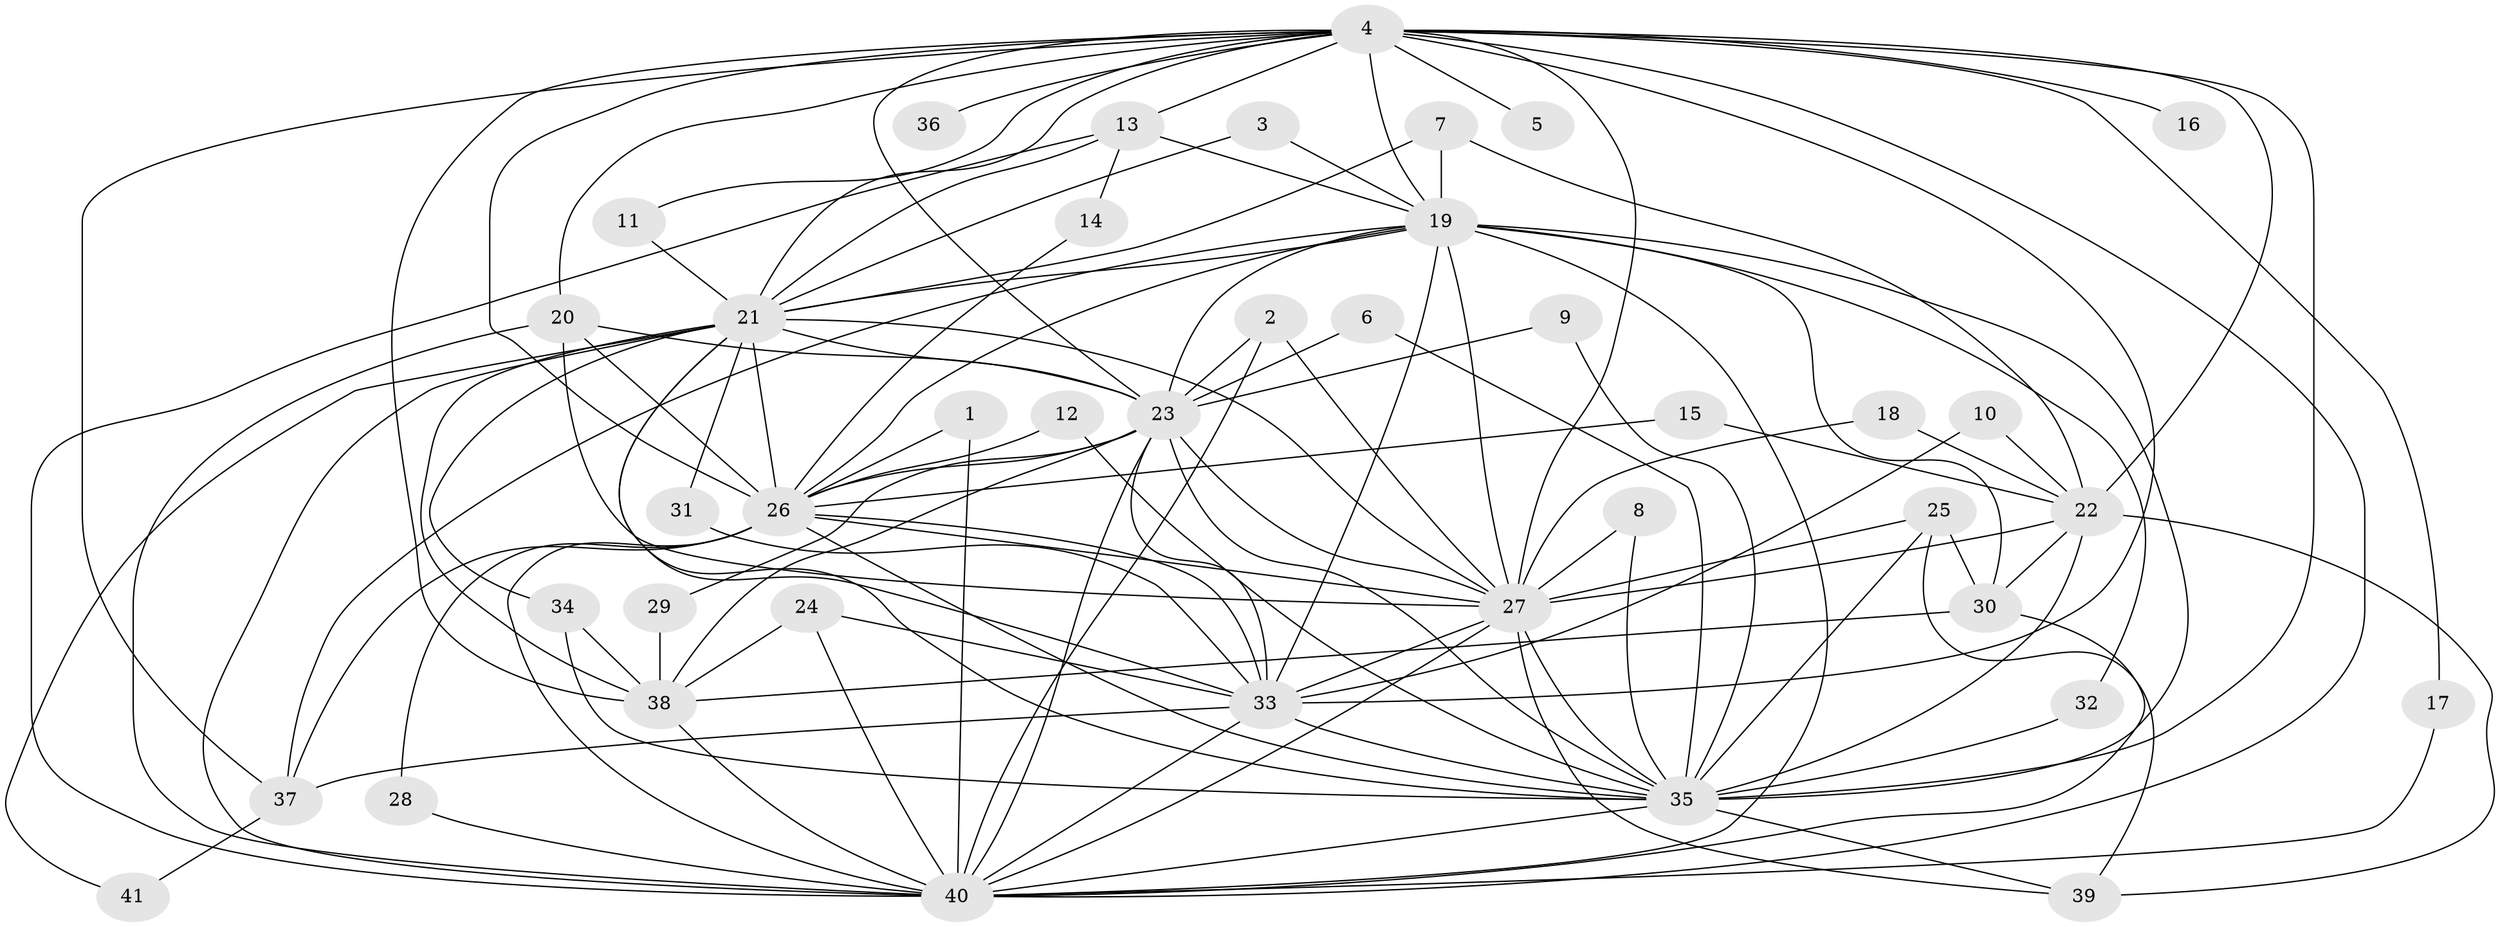// original degree distribution, {20: 0.012195121951219513, 16: 0.036585365853658534, 19: 0.024390243902439025, 18: 0.012195121951219513, 22: 0.024390243902439025, 13: 0.012195121951219513, 4: 0.036585365853658534, 2: 0.5853658536585366, 9: 0.012195121951219513, 3: 0.14634146341463414, 8: 0.012195121951219513, 5: 0.07317073170731707, 6: 0.012195121951219513}
// Generated by graph-tools (version 1.1) at 2025/46/03/06/25 01:46:56]
// undirected, 41 vertices, 116 edges
graph export_dot {
graph [start="1"]
  node [color=gray90,style=filled];
  1;
  2;
  3;
  4;
  5;
  6;
  7;
  8;
  9;
  10;
  11;
  12;
  13;
  14;
  15;
  16;
  17;
  18;
  19;
  20;
  21;
  22;
  23;
  24;
  25;
  26;
  27;
  28;
  29;
  30;
  31;
  32;
  33;
  34;
  35;
  36;
  37;
  38;
  39;
  40;
  41;
  1 -- 26 [weight=1.0];
  1 -- 40 [weight=1.0];
  2 -- 23 [weight=1.0];
  2 -- 27 [weight=1.0];
  2 -- 40 [weight=1.0];
  3 -- 19 [weight=1.0];
  3 -- 21 [weight=1.0];
  4 -- 5 [weight=2.0];
  4 -- 11 [weight=1.0];
  4 -- 13 [weight=1.0];
  4 -- 16 [weight=2.0];
  4 -- 17 [weight=1.0];
  4 -- 19 [weight=2.0];
  4 -- 20 [weight=2.0];
  4 -- 21 [weight=3.0];
  4 -- 22 [weight=2.0];
  4 -- 23 [weight=2.0];
  4 -- 26 [weight=2.0];
  4 -- 27 [weight=2.0];
  4 -- 33 [weight=2.0];
  4 -- 35 [weight=3.0];
  4 -- 36 [weight=3.0];
  4 -- 37 [weight=1.0];
  4 -- 38 [weight=1.0];
  4 -- 40 [weight=2.0];
  6 -- 23 [weight=1.0];
  6 -- 35 [weight=1.0];
  7 -- 19 [weight=1.0];
  7 -- 21 [weight=1.0];
  7 -- 22 [weight=1.0];
  8 -- 27 [weight=1.0];
  8 -- 35 [weight=1.0];
  9 -- 23 [weight=1.0];
  9 -- 35 [weight=1.0];
  10 -- 22 [weight=1.0];
  10 -- 33 [weight=1.0];
  11 -- 21 [weight=1.0];
  12 -- 26 [weight=1.0];
  12 -- 35 [weight=1.0];
  13 -- 14 [weight=1.0];
  13 -- 19 [weight=1.0];
  13 -- 21 [weight=1.0];
  13 -- 40 [weight=1.0];
  14 -- 26 [weight=1.0];
  15 -- 22 [weight=1.0];
  15 -- 26 [weight=1.0];
  17 -- 40 [weight=1.0];
  18 -- 22 [weight=1.0];
  18 -- 27 [weight=1.0];
  19 -- 21 [weight=1.0];
  19 -- 23 [weight=1.0];
  19 -- 26 [weight=1.0];
  19 -- 27 [weight=2.0];
  19 -- 30 [weight=1.0];
  19 -- 32 [weight=1.0];
  19 -- 33 [weight=1.0];
  19 -- 35 [weight=2.0];
  19 -- 37 [weight=1.0];
  19 -- 40 [weight=2.0];
  20 -- 23 [weight=1.0];
  20 -- 26 [weight=1.0];
  20 -- 27 [weight=1.0];
  20 -- 40 [weight=1.0];
  21 -- 23 [weight=1.0];
  21 -- 26 [weight=2.0];
  21 -- 27 [weight=3.0];
  21 -- 31 [weight=1.0];
  21 -- 33 [weight=1.0];
  21 -- 34 [weight=1.0];
  21 -- 35 [weight=1.0];
  21 -- 38 [weight=1.0];
  21 -- 40 [weight=2.0];
  21 -- 41 [weight=1.0];
  22 -- 27 [weight=1.0];
  22 -- 30 [weight=1.0];
  22 -- 35 [weight=1.0];
  22 -- 39 [weight=1.0];
  23 -- 26 [weight=1.0];
  23 -- 27 [weight=2.0];
  23 -- 29 [weight=1.0];
  23 -- 33 [weight=1.0];
  23 -- 35 [weight=1.0];
  23 -- 38 [weight=1.0];
  23 -- 40 [weight=1.0];
  24 -- 33 [weight=1.0];
  24 -- 38 [weight=1.0];
  24 -- 40 [weight=3.0];
  25 -- 27 [weight=1.0];
  25 -- 30 [weight=1.0];
  25 -- 35 [weight=2.0];
  25 -- 39 [weight=1.0];
  26 -- 27 [weight=1.0];
  26 -- 28 [weight=1.0];
  26 -- 33 [weight=1.0];
  26 -- 35 [weight=1.0];
  26 -- 37 [weight=1.0];
  26 -- 40 [weight=1.0];
  27 -- 33 [weight=1.0];
  27 -- 35 [weight=1.0];
  27 -- 39 [weight=1.0];
  27 -- 40 [weight=1.0];
  28 -- 40 [weight=1.0];
  29 -- 38 [weight=2.0];
  30 -- 38 [weight=1.0];
  30 -- 40 [weight=1.0];
  31 -- 33 [weight=1.0];
  32 -- 35 [weight=1.0];
  33 -- 35 [weight=1.0];
  33 -- 37 [weight=1.0];
  33 -- 40 [weight=1.0];
  34 -- 35 [weight=2.0];
  34 -- 38 [weight=1.0];
  35 -- 39 [weight=1.0];
  35 -- 40 [weight=1.0];
  37 -- 41 [weight=1.0];
  38 -- 40 [weight=1.0];
}
